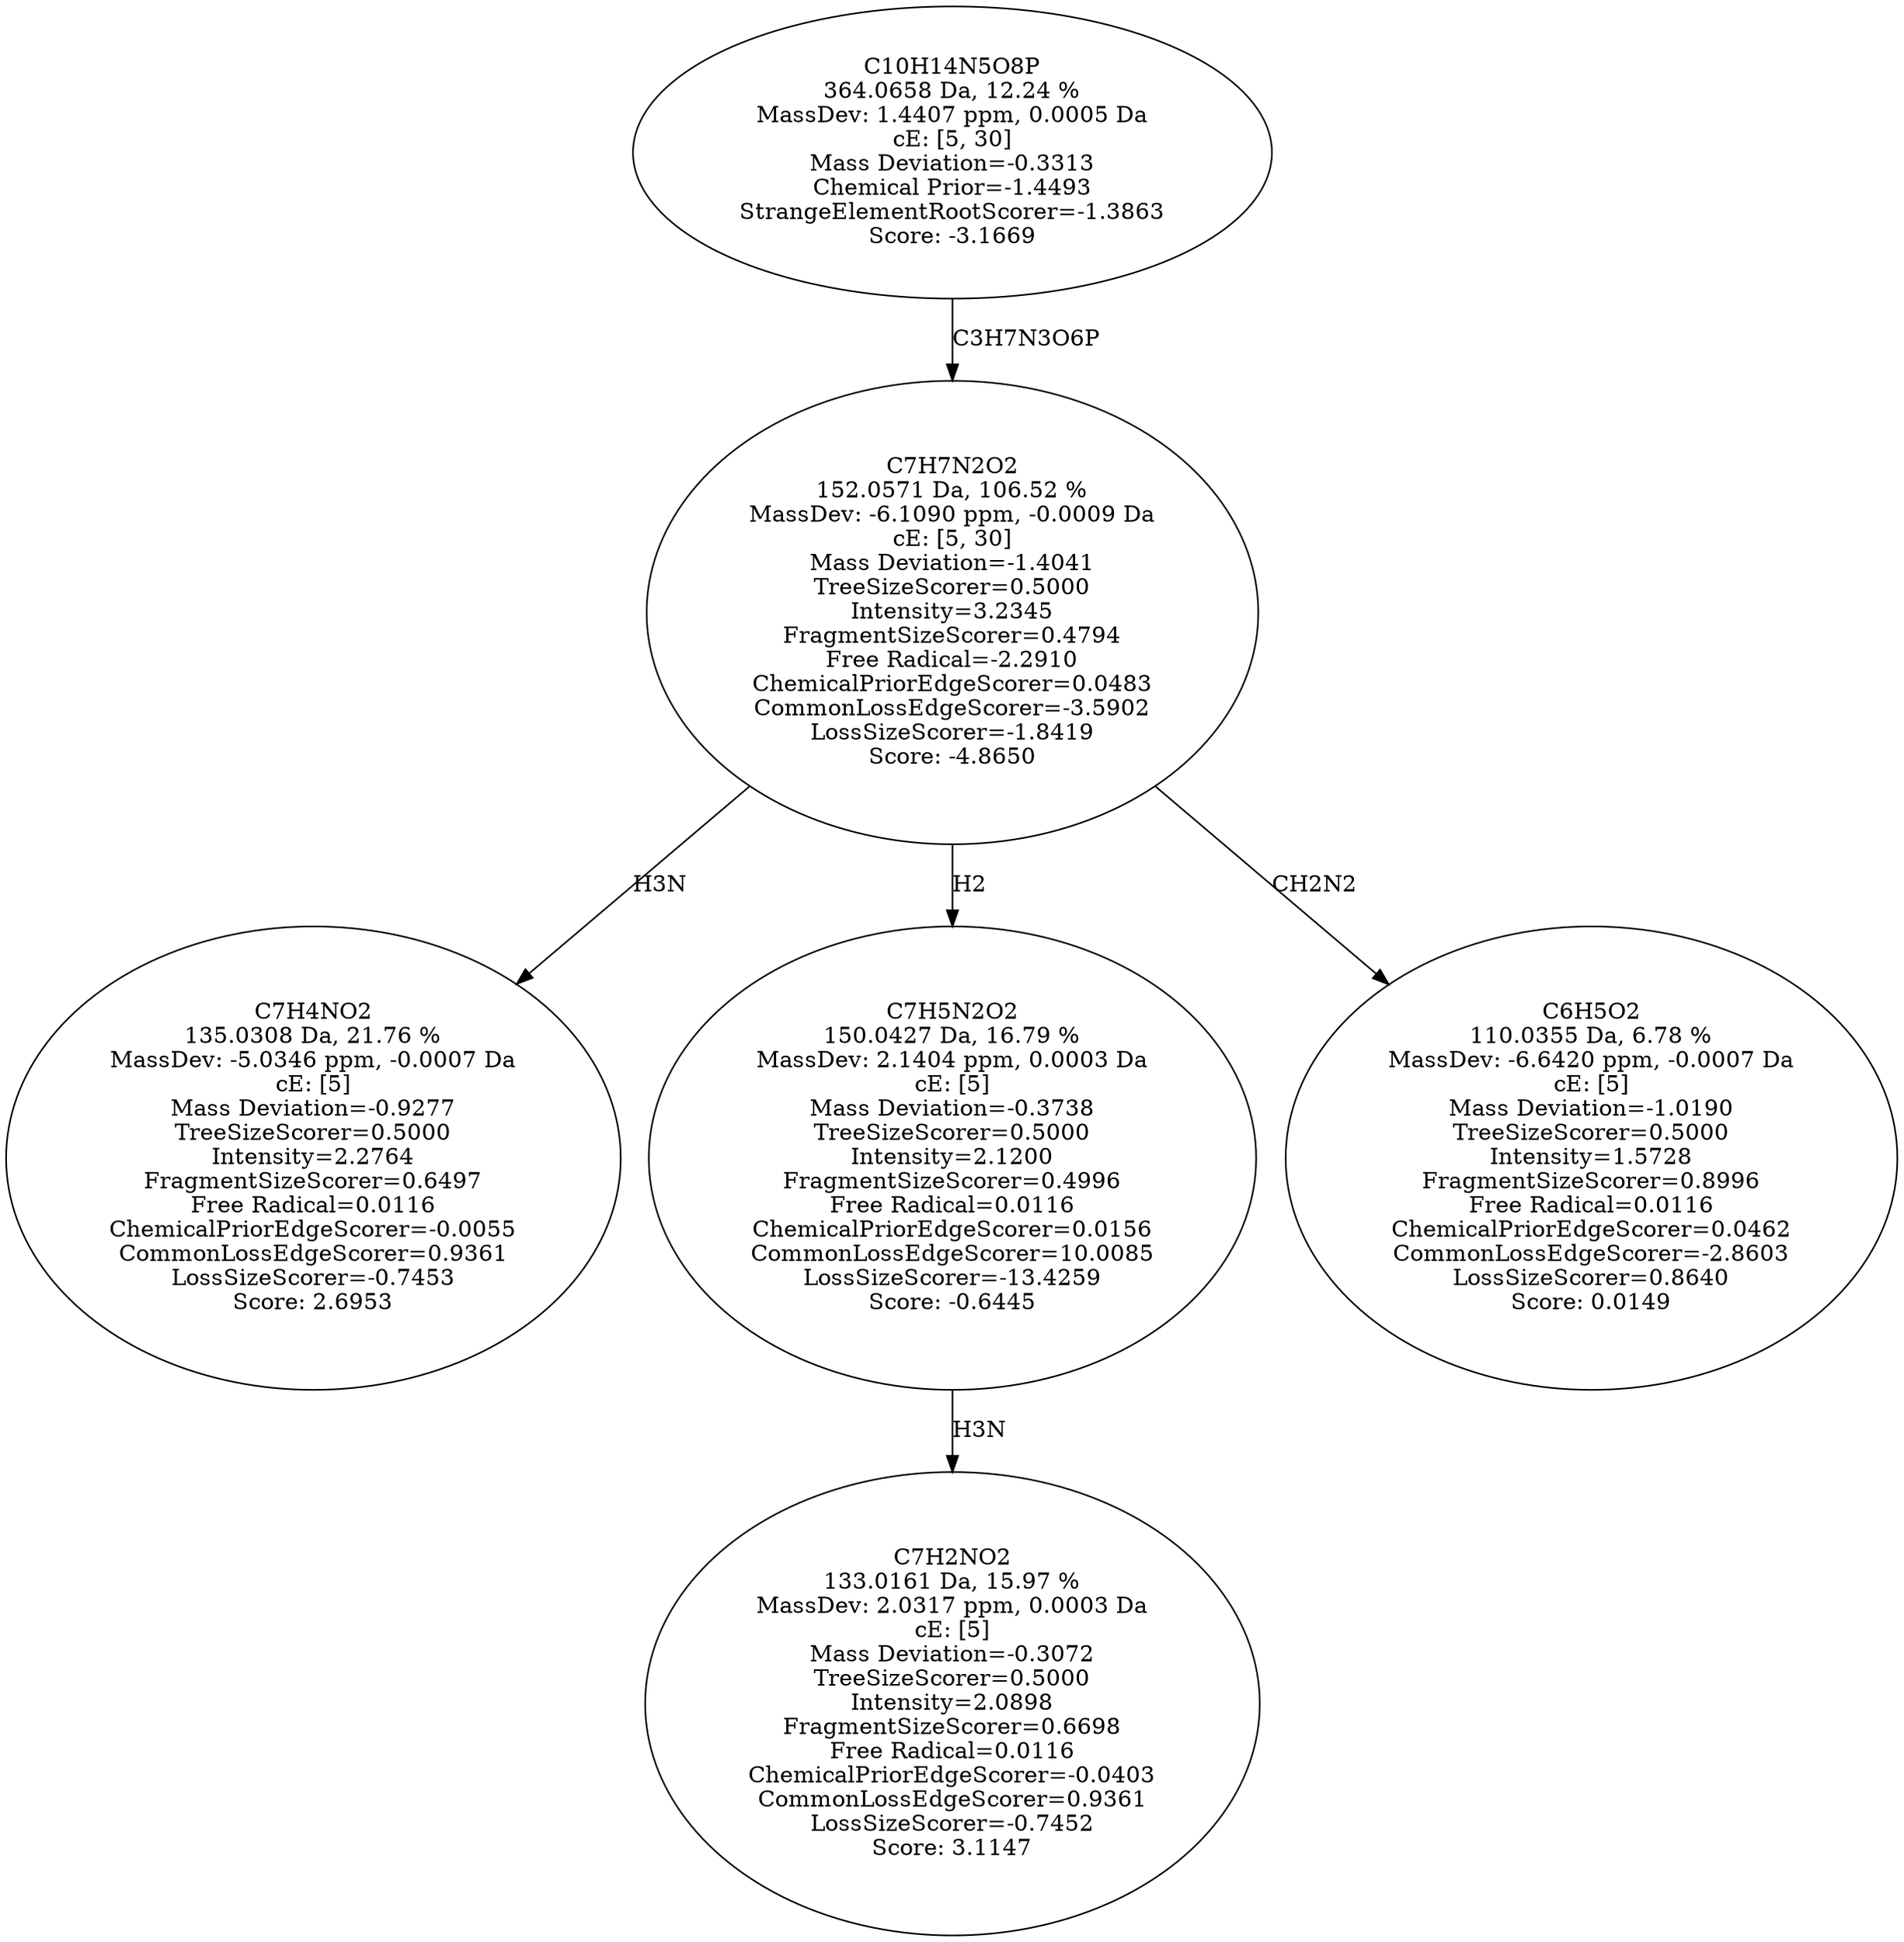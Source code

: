 strict digraph {
v1 [label="C7H4NO2\n135.0308 Da, 21.76 %\nMassDev: -5.0346 ppm, -0.0007 Da\ncE: [5]\nMass Deviation=-0.9277\nTreeSizeScorer=0.5000\nIntensity=2.2764\nFragmentSizeScorer=0.6497\nFree Radical=0.0116\nChemicalPriorEdgeScorer=-0.0055\nCommonLossEdgeScorer=0.9361\nLossSizeScorer=-0.7453\nScore: 2.6953"];
v2 [label="C7H2NO2\n133.0161 Da, 15.97 %\nMassDev: 2.0317 ppm, 0.0003 Da\ncE: [5]\nMass Deviation=-0.3072\nTreeSizeScorer=0.5000\nIntensity=2.0898\nFragmentSizeScorer=0.6698\nFree Radical=0.0116\nChemicalPriorEdgeScorer=-0.0403\nCommonLossEdgeScorer=0.9361\nLossSizeScorer=-0.7452\nScore: 3.1147"];
v3 [label="C7H5N2O2\n150.0427 Da, 16.79 %\nMassDev: 2.1404 ppm, 0.0003 Da\ncE: [5]\nMass Deviation=-0.3738\nTreeSizeScorer=0.5000\nIntensity=2.1200\nFragmentSizeScorer=0.4996\nFree Radical=0.0116\nChemicalPriorEdgeScorer=0.0156\nCommonLossEdgeScorer=10.0085\nLossSizeScorer=-13.4259\nScore: -0.6445"];
v4 [label="C6H5O2\n110.0355 Da, 6.78 %\nMassDev: -6.6420 ppm, -0.0007 Da\ncE: [5]\nMass Deviation=-1.0190\nTreeSizeScorer=0.5000\nIntensity=1.5728\nFragmentSizeScorer=0.8996\nFree Radical=0.0116\nChemicalPriorEdgeScorer=0.0462\nCommonLossEdgeScorer=-2.8603\nLossSizeScorer=0.8640\nScore: 0.0149"];
v5 [label="C7H7N2O2\n152.0571 Da, 106.52 %\nMassDev: -6.1090 ppm, -0.0009 Da\ncE: [5, 30]\nMass Deviation=-1.4041\nTreeSizeScorer=0.5000\nIntensity=3.2345\nFragmentSizeScorer=0.4794\nFree Radical=-2.2910\nChemicalPriorEdgeScorer=0.0483\nCommonLossEdgeScorer=-3.5902\nLossSizeScorer=-1.8419\nScore: -4.8650"];
v6 [label="C10H14N5O8P\n364.0658 Da, 12.24 %\nMassDev: 1.4407 ppm, 0.0005 Da\ncE: [5, 30]\nMass Deviation=-0.3313\nChemical Prior=-1.4493\nStrangeElementRootScorer=-1.3863\nScore: -3.1669"];
v5 -> v1 [label="H3N"];
v3 -> v2 [label="H3N"];
v5 -> v3 [label="H2"];
v5 -> v4 [label="CH2N2"];
v6 -> v5 [label="C3H7N3O6P"];
}